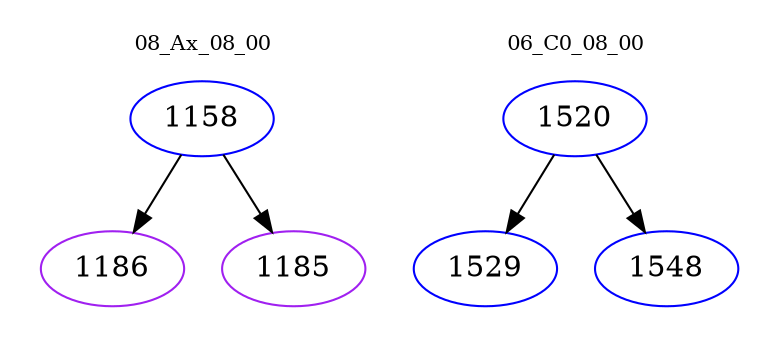 digraph{
subgraph cluster_0 {
color = white
label = "08_Ax_08_00";
fontsize=10;
T0_1158 [label="1158", color="blue"]
T0_1158 -> T0_1186 [color="black"]
T0_1186 [label="1186", color="purple"]
T0_1158 -> T0_1185 [color="black"]
T0_1185 [label="1185", color="purple"]
}
subgraph cluster_1 {
color = white
label = "06_C0_08_00";
fontsize=10;
T1_1520 [label="1520", color="blue"]
T1_1520 -> T1_1529 [color="black"]
T1_1529 [label="1529", color="blue"]
T1_1520 -> T1_1548 [color="black"]
T1_1548 [label="1548", color="blue"]
}
}
